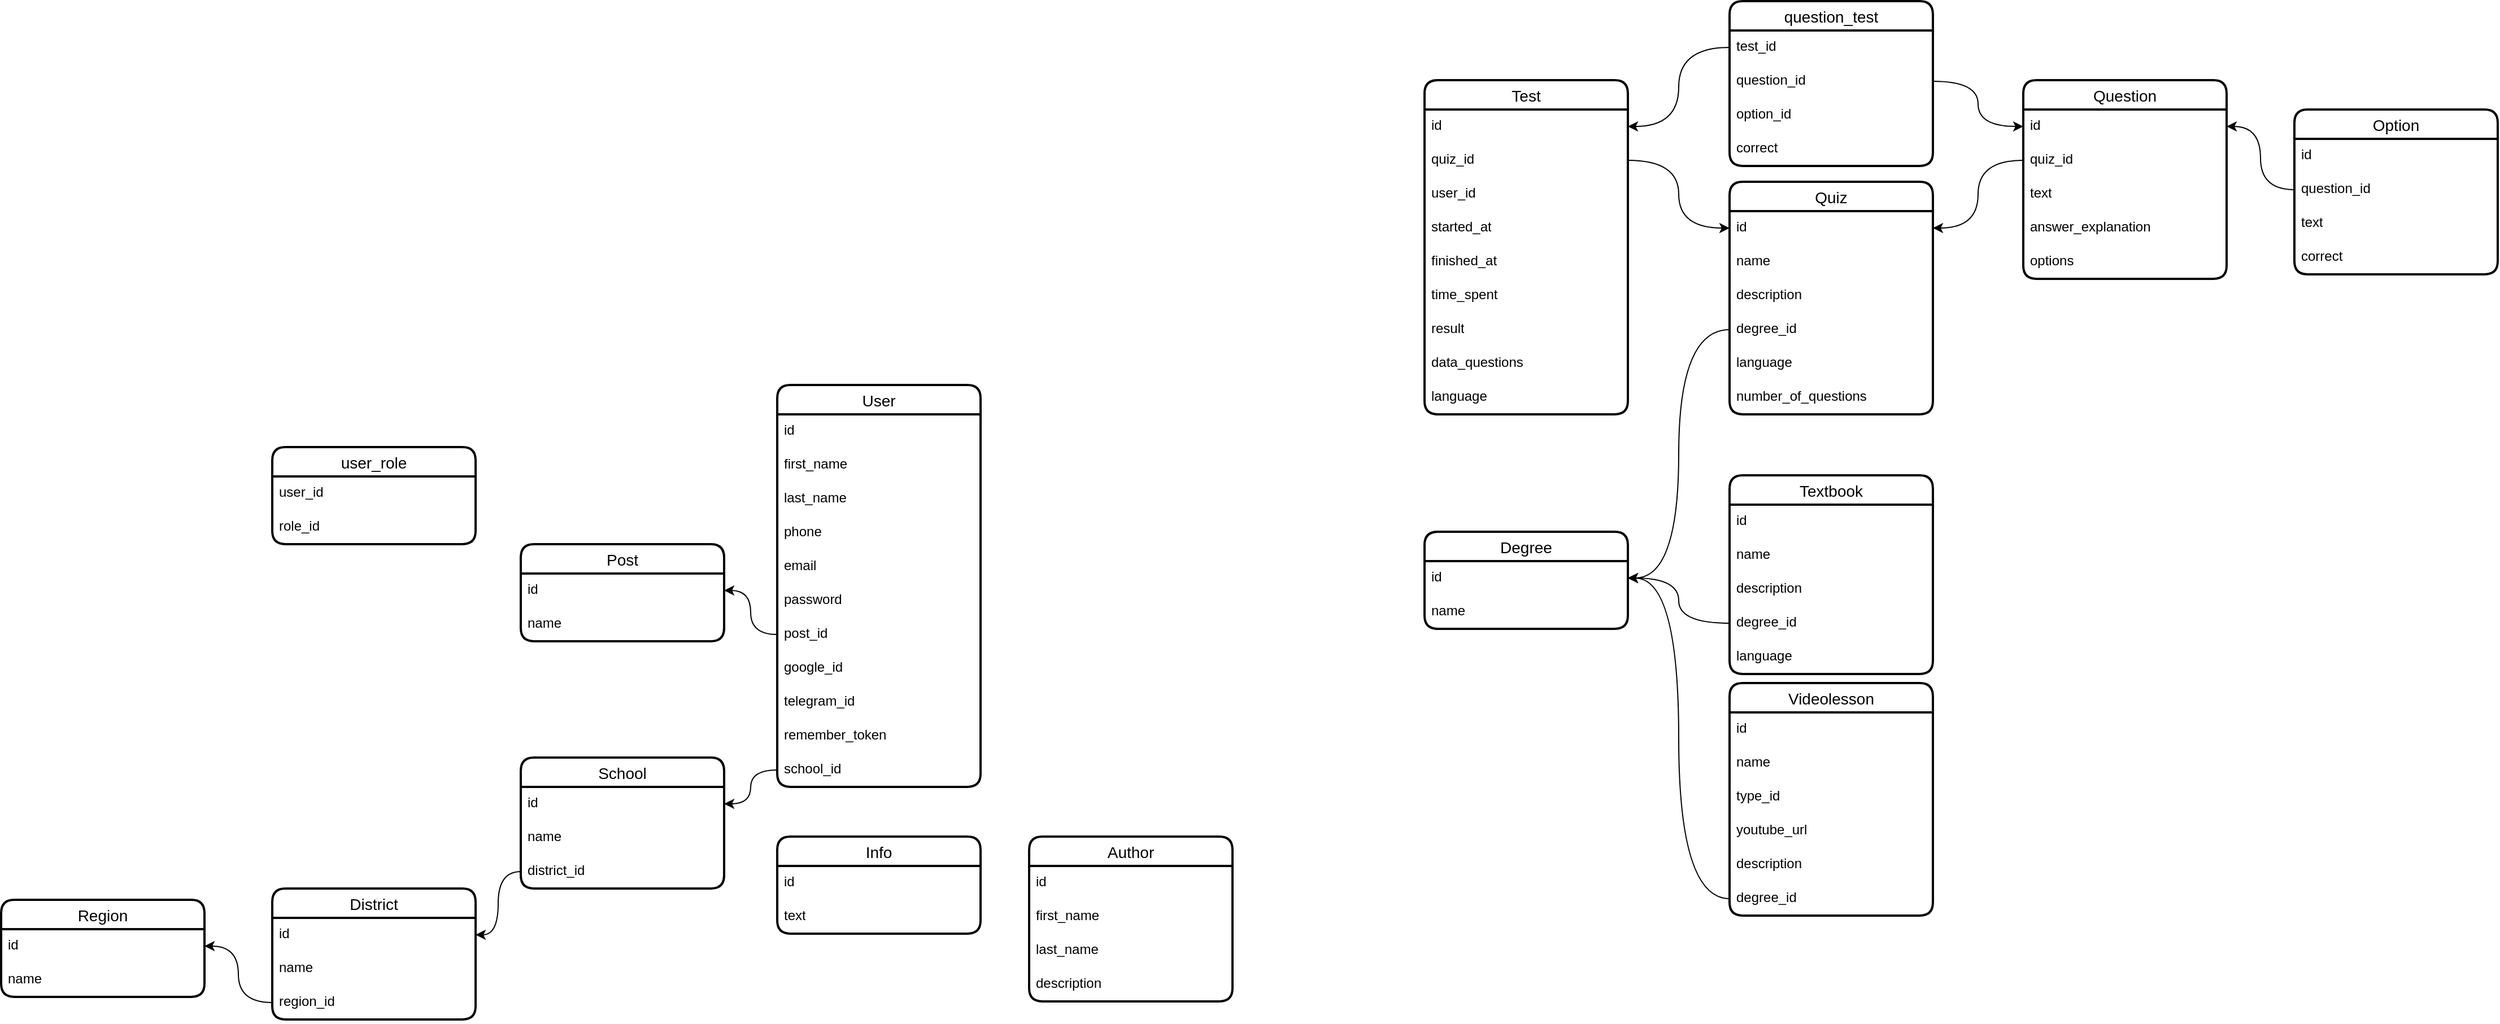 <mxfile version="24.6.2" type="github">
  <diagram name="Страница — 1" id="V5JiSj_Rh7o43LOnUr3H">
    <mxGraphModel dx="2313" dy="356" grid="1" gridSize="10" guides="1" tooltips="1" connect="1" arrows="1" fold="1" page="1" pageScale="1" pageWidth="827" pageHeight="1169" math="0" shadow="0">
      <root>
        <mxCell id="0" />
        <mxCell id="1" parent="0" />
        <mxCell id="bqwLV_UvMLzOqP7b5uIp-1" value="User" style="swimlane;fontStyle=0;childLayout=stackLayout;horizontal=1;startSize=26;horizontalStack=0;resizeParent=1;resizeParentMax=0;resizeLast=0;collapsible=1;marginBottom=0;align=center;fontSize=14;strokeWidth=2;rounded=1;shadow=0;glass=0;swimlaneLine=1;labelBackgroundColor=none;labelBorderColor=none;textShadow=0;" parent="1" vertex="1">
          <mxGeometry x="-753" y="430" width="180" height="356" as="geometry" />
        </mxCell>
        <mxCell id="bqwLV_UvMLzOqP7b5uIp-2" value="id" style="text;strokeColor=none;fillColor=none;spacingLeft=4;spacingRight=4;overflow=hidden;rotatable=0;points=[[0,0.5],[1,0.5]];portConstraint=eastwest;fontSize=12;whiteSpace=wrap;html=1;" parent="bqwLV_UvMLzOqP7b5uIp-1" vertex="1">
          <mxGeometry y="26" width="180" height="30" as="geometry" />
        </mxCell>
        <mxCell id="bqwLV_UvMLzOqP7b5uIp-3" value="first_name" style="text;strokeColor=none;fillColor=none;spacingLeft=4;spacingRight=4;overflow=hidden;rotatable=0;points=[[0,0.5],[1,0.5]];portConstraint=eastwest;fontSize=12;whiteSpace=wrap;html=1;" parent="bqwLV_UvMLzOqP7b5uIp-1" vertex="1">
          <mxGeometry y="56" width="180" height="30" as="geometry" />
        </mxCell>
        <mxCell id="42qb5gUzSdiuSEMN5sQ_-18" value="last_name" style="text;strokeColor=none;fillColor=none;spacingLeft=4;spacingRight=4;overflow=hidden;rotatable=0;points=[[0,0.5],[1,0.5]];portConstraint=eastwest;fontSize=12;whiteSpace=wrap;html=1;" parent="bqwLV_UvMLzOqP7b5uIp-1" vertex="1">
          <mxGeometry y="86" width="180" height="30" as="geometry" />
        </mxCell>
        <mxCell id="bqwLV_UvMLzOqP7b5uIp-4" value="phone" style="text;strokeColor=none;fillColor=none;spacingLeft=4;spacingRight=4;overflow=hidden;rotatable=0;points=[[0,0.5],[1,0.5]];portConstraint=eastwest;fontSize=12;whiteSpace=wrap;html=1;" parent="bqwLV_UvMLzOqP7b5uIp-1" vertex="1">
          <mxGeometry y="116" width="180" height="30" as="geometry" />
        </mxCell>
        <mxCell id="42qb5gUzSdiuSEMN5sQ_-19" value="email" style="text;strokeColor=none;fillColor=none;spacingLeft=4;spacingRight=4;overflow=hidden;rotatable=0;points=[[0,0.5],[1,0.5]];portConstraint=eastwest;fontSize=12;whiteSpace=wrap;html=1;" parent="bqwLV_UvMLzOqP7b5uIp-1" vertex="1">
          <mxGeometry y="146" width="180" height="30" as="geometry" />
        </mxCell>
        <mxCell id="bqwLV_UvMLzOqP7b5uIp-5" value="password" style="text;strokeColor=none;fillColor=none;spacingLeft=4;spacingRight=4;overflow=hidden;rotatable=0;points=[[0,0.5],[1,0.5]];portConstraint=eastwest;fontSize=12;whiteSpace=wrap;html=1;" parent="bqwLV_UvMLzOqP7b5uIp-1" vertex="1">
          <mxGeometry y="176" width="180" height="30" as="geometry" />
        </mxCell>
        <mxCell id="42qb5gUzSdiuSEMN5sQ_-23" value="post_id" style="text;strokeColor=none;fillColor=none;spacingLeft=4;spacingRight=4;overflow=hidden;rotatable=0;points=[[0,0.5],[1,0.5]];portConstraint=eastwest;fontSize=12;whiteSpace=wrap;html=1;" parent="bqwLV_UvMLzOqP7b5uIp-1" vertex="1">
          <mxGeometry y="206" width="180" height="30" as="geometry" />
        </mxCell>
        <mxCell id="42qb5gUzSdiuSEMN5sQ_-17" value="google_id" style="text;strokeColor=none;fillColor=none;spacingLeft=4;spacingRight=4;overflow=hidden;rotatable=0;points=[[0,0.5],[1,0.5]];portConstraint=eastwest;fontSize=12;whiteSpace=wrap;html=1;" parent="bqwLV_UvMLzOqP7b5uIp-1" vertex="1">
          <mxGeometry y="236" width="180" height="30" as="geometry" />
        </mxCell>
        <mxCell id="42qb5gUzSdiuSEMN5sQ_-20" value="telegram_id" style="text;strokeColor=none;fillColor=none;spacingLeft=4;spacingRight=4;overflow=hidden;rotatable=0;points=[[0,0.5],[1,0.5]];portConstraint=eastwest;fontSize=12;whiteSpace=wrap;html=1;" parent="bqwLV_UvMLzOqP7b5uIp-1" vertex="1">
          <mxGeometry y="266" width="180" height="30" as="geometry" />
        </mxCell>
        <mxCell id="42qb5gUzSdiuSEMN5sQ_-21" value="remember_token" style="text;strokeColor=none;fillColor=none;spacingLeft=4;spacingRight=4;overflow=hidden;rotatable=0;points=[[0,0.5],[1,0.5]];portConstraint=eastwest;fontSize=12;whiteSpace=wrap;html=1;" parent="bqwLV_UvMLzOqP7b5uIp-1" vertex="1">
          <mxGeometry y="296" width="180" height="30" as="geometry" />
        </mxCell>
        <mxCell id="_M2tgZsrd2Y58OthDt0z-14" value="school_id" style="text;strokeColor=none;fillColor=none;spacingLeft=4;spacingRight=4;overflow=hidden;rotatable=0;points=[[0,0.5],[1,0.5]];portConstraint=eastwest;fontSize=12;whiteSpace=wrap;html=1;" parent="bqwLV_UvMLzOqP7b5uIp-1" vertex="1">
          <mxGeometry y="326" width="180" height="30" as="geometry" />
        </mxCell>
        <mxCell id="bqwLV_UvMLzOqP7b5uIp-7" value="Post" style="swimlane;fontStyle=0;childLayout=stackLayout;horizontal=1;startSize=26;horizontalStack=0;resizeParent=1;resizeParentMax=0;resizeLast=0;collapsible=1;marginBottom=0;align=center;fontSize=14;strokeWidth=2;rounded=1;shadow=0;glass=0;swimlaneLine=1;labelBackgroundColor=none;labelBorderColor=none;textShadow=0;" parent="1" vertex="1">
          <mxGeometry x="-980" y="571" width="180" height="86" as="geometry" />
        </mxCell>
        <mxCell id="bqwLV_UvMLzOqP7b5uIp-8" value="id" style="text;strokeColor=none;fillColor=none;spacingLeft=4;spacingRight=4;overflow=hidden;rotatable=0;points=[[0,0.5],[1,0.5]];portConstraint=eastwest;fontSize=12;whiteSpace=wrap;html=1;" parent="bqwLV_UvMLzOqP7b5uIp-7" vertex="1">
          <mxGeometry y="26" width="180" height="30" as="geometry" />
        </mxCell>
        <mxCell id="bqwLV_UvMLzOqP7b5uIp-9" value="name" style="text;strokeColor=none;fillColor=none;spacingLeft=4;spacingRight=4;overflow=hidden;rotatable=0;points=[[0,0.5],[1,0.5]];portConstraint=eastwest;fontSize=12;whiteSpace=wrap;html=1;" parent="bqwLV_UvMLzOqP7b5uIp-7" vertex="1">
          <mxGeometry y="56" width="180" height="30" as="geometry" />
        </mxCell>
        <mxCell id="bqwLV_UvMLzOqP7b5uIp-12" value="user_role" style="swimlane;fontStyle=0;childLayout=stackLayout;horizontal=1;startSize=26;horizontalStack=0;resizeParent=1;resizeParentMax=0;resizeLast=0;collapsible=1;marginBottom=0;align=center;fontSize=14;strokeWidth=2;rounded=1;shadow=0;glass=0;swimlaneLine=1;labelBackgroundColor=none;labelBorderColor=none;textShadow=0;" parent="1" vertex="1">
          <mxGeometry x="-1200" y="485" width="180" height="86" as="geometry" />
        </mxCell>
        <mxCell id="bqwLV_UvMLzOqP7b5uIp-13" value="user_id" style="text;strokeColor=none;fillColor=none;spacingLeft=4;spacingRight=4;overflow=hidden;rotatable=0;points=[[0,0.5],[1,0.5]];portConstraint=eastwest;fontSize=12;whiteSpace=wrap;html=1;" parent="bqwLV_UvMLzOqP7b5uIp-12" vertex="1">
          <mxGeometry y="26" width="180" height="30" as="geometry" />
        </mxCell>
        <mxCell id="bqwLV_UvMLzOqP7b5uIp-14" value="role_id" style="text;strokeColor=none;fillColor=none;spacingLeft=4;spacingRight=4;overflow=hidden;rotatable=0;points=[[0,0.5],[1,0.5]];portConstraint=eastwest;fontSize=12;whiteSpace=wrap;html=1;" parent="bqwLV_UvMLzOqP7b5uIp-12" vertex="1">
          <mxGeometry y="56" width="180" height="30" as="geometry" />
        </mxCell>
        <mxCell id="bqwLV_UvMLzOqP7b5uIp-15" value="Quiz" style="swimlane;fontStyle=0;childLayout=stackLayout;horizontal=1;startSize=26;horizontalStack=0;resizeParent=1;resizeParentMax=0;resizeLast=0;collapsible=1;marginBottom=0;align=center;fontSize=14;strokeWidth=2;rounded=1;shadow=0;glass=0;swimlaneLine=1;labelBackgroundColor=none;labelBorderColor=none;textShadow=0;" parent="1" vertex="1">
          <mxGeometry x="90" y="250" width="180" height="206" as="geometry" />
        </mxCell>
        <mxCell id="bqwLV_UvMLzOqP7b5uIp-16" value="id" style="text;strokeColor=none;fillColor=none;spacingLeft=4;spacingRight=4;overflow=hidden;rotatable=0;points=[[0,0.5],[1,0.5]];portConstraint=eastwest;fontSize=12;whiteSpace=wrap;html=1;" parent="bqwLV_UvMLzOqP7b5uIp-15" vertex="1">
          <mxGeometry y="26" width="180" height="30" as="geometry" />
        </mxCell>
        <mxCell id="bqwLV_UvMLzOqP7b5uIp-17" value="name" style="text;strokeColor=none;fillColor=none;spacingLeft=4;spacingRight=4;overflow=hidden;rotatable=0;points=[[0,0.5],[1,0.5]];portConstraint=eastwest;fontSize=12;whiteSpace=wrap;html=1;" parent="bqwLV_UvMLzOqP7b5uIp-15" vertex="1">
          <mxGeometry y="56" width="180" height="30" as="geometry" />
        </mxCell>
        <mxCell id="bqwLV_UvMLzOqP7b5uIp-18" value="description" style="text;strokeColor=none;fillColor=none;spacingLeft=4;spacingRight=4;overflow=hidden;rotatable=0;points=[[0,0.5],[1,0.5]];portConstraint=eastwest;fontSize=12;whiteSpace=wrap;html=1;" parent="bqwLV_UvMLzOqP7b5uIp-15" vertex="1">
          <mxGeometry y="86" width="180" height="30" as="geometry" />
        </mxCell>
        <mxCell id="42qb5gUzSdiuSEMN5sQ_-5" value="degree_id" style="text;strokeColor=none;fillColor=none;spacingLeft=4;spacingRight=4;overflow=hidden;rotatable=0;points=[[0,0.5],[1,0.5]];portConstraint=eastwest;fontSize=12;whiteSpace=wrap;html=1;" parent="bqwLV_UvMLzOqP7b5uIp-15" vertex="1">
          <mxGeometry y="116" width="180" height="30" as="geometry" />
        </mxCell>
        <mxCell id="qlvP1ZNdIoGyGakmnbvt-1" value="language" style="text;strokeColor=none;fillColor=none;spacingLeft=4;spacingRight=4;overflow=hidden;rotatable=0;points=[[0,0.5],[1,0.5]];portConstraint=eastwest;fontSize=12;whiteSpace=wrap;html=1;" parent="bqwLV_UvMLzOqP7b5uIp-15" vertex="1">
          <mxGeometry y="146" width="180" height="30" as="geometry" />
        </mxCell>
        <mxCell id="WjYzLe07TBBE4C7HZuRT-1" value="number_of_questions" style="text;strokeColor=none;fillColor=none;spacingLeft=4;spacingRight=4;overflow=hidden;rotatable=0;points=[[0,0.5],[1,0.5]];portConstraint=eastwest;fontSize=12;whiteSpace=wrap;html=1;" vertex="1" parent="bqwLV_UvMLzOqP7b5uIp-15">
          <mxGeometry y="176" width="180" height="30" as="geometry" />
        </mxCell>
        <mxCell id="bqwLV_UvMLzOqP7b5uIp-20" value="Question" style="swimlane;fontStyle=0;childLayout=stackLayout;horizontal=1;startSize=26;horizontalStack=0;resizeParent=1;resizeParentMax=0;resizeLast=0;collapsible=1;marginBottom=0;align=center;fontSize=14;strokeWidth=2;rounded=1;shadow=0;glass=0;swimlaneLine=1;labelBackgroundColor=none;labelBorderColor=none;textShadow=0;" parent="1" vertex="1">
          <mxGeometry x="350" y="160" width="180" height="176" as="geometry" />
        </mxCell>
        <mxCell id="bqwLV_UvMLzOqP7b5uIp-21" value="id" style="text;strokeColor=none;fillColor=none;spacingLeft=4;spacingRight=4;overflow=hidden;rotatable=0;points=[[0,0.5],[1,0.5]];portConstraint=eastwest;fontSize=12;whiteSpace=wrap;html=1;" parent="bqwLV_UvMLzOqP7b5uIp-20" vertex="1">
          <mxGeometry y="26" width="180" height="30" as="geometry" />
        </mxCell>
        <mxCell id="bqwLV_UvMLzOqP7b5uIp-22" value="quiz_id" style="text;strokeColor=none;fillColor=none;spacingLeft=4;spacingRight=4;overflow=hidden;rotatable=0;points=[[0,0.5],[1,0.5]];portConstraint=eastwest;fontSize=12;whiteSpace=wrap;html=1;" parent="bqwLV_UvMLzOqP7b5uIp-20" vertex="1">
          <mxGeometry y="56" width="180" height="30" as="geometry" />
        </mxCell>
        <mxCell id="bqwLV_UvMLzOqP7b5uIp-23" value="text" style="text;strokeColor=none;fillColor=none;spacingLeft=4;spacingRight=4;overflow=hidden;rotatable=0;points=[[0,0.5],[1,0.5]];portConstraint=eastwest;fontSize=12;whiteSpace=wrap;html=1;" parent="bqwLV_UvMLzOqP7b5uIp-20" vertex="1">
          <mxGeometry y="86" width="180" height="30" as="geometry" />
        </mxCell>
        <mxCell id="bqwLV_UvMLzOqP7b5uIp-31" value="answer_explanation" style="text;strokeColor=none;fillColor=none;spacingLeft=4;spacingRight=4;overflow=hidden;rotatable=0;points=[[0,0.5],[1,0.5]];portConstraint=eastwest;fontSize=12;whiteSpace=wrap;html=1;" parent="bqwLV_UvMLzOqP7b5uIp-20" vertex="1">
          <mxGeometry y="116" width="180" height="30" as="geometry" />
        </mxCell>
        <mxCell id="42qb5gUzSdiuSEMN5sQ_-16" value="options" style="text;strokeColor=none;fillColor=none;spacingLeft=4;spacingRight=4;overflow=hidden;rotatable=0;points=[[0,0.5],[1,0.5]];portConstraint=eastwest;fontSize=12;whiteSpace=wrap;html=1;" parent="bqwLV_UvMLzOqP7b5uIp-20" vertex="1">
          <mxGeometry y="146" width="180" height="30" as="geometry" />
        </mxCell>
        <mxCell id="bqwLV_UvMLzOqP7b5uIp-26" value="Option" style="swimlane;fontStyle=0;childLayout=stackLayout;horizontal=1;startSize=26;horizontalStack=0;resizeParent=1;resizeParentMax=0;resizeLast=0;collapsible=1;marginBottom=0;align=center;fontSize=14;strokeWidth=2;rounded=1;shadow=0;glass=0;swimlaneLine=1;labelBackgroundColor=none;labelBorderColor=none;textShadow=0;" parent="1" vertex="1">
          <mxGeometry x="590" y="186" width="180" height="146" as="geometry" />
        </mxCell>
        <mxCell id="bqwLV_UvMLzOqP7b5uIp-27" value="id" style="text;strokeColor=none;fillColor=none;spacingLeft=4;spacingRight=4;overflow=hidden;rotatable=0;points=[[0,0.5],[1,0.5]];portConstraint=eastwest;fontSize=12;whiteSpace=wrap;html=1;" parent="bqwLV_UvMLzOqP7b5uIp-26" vertex="1">
          <mxGeometry y="26" width="180" height="30" as="geometry" />
        </mxCell>
        <mxCell id="bqwLV_UvMLzOqP7b5uIp-28" value="question_id" style="text;strokeColor=none;fillColor=none;spacingLeft=4;spacingRight=4;overflow=hidden;rotatable=0;points=[[0,0.5],[1,0.5]];portConstraint=eastwest;fontSize=12;whiteSpace=wrap;html=1;" parent="bqwLV_UvMLzOqP7b5uIp-26" vertex="1">
          <mxGeometry y="56" width="180" height="30" as="geometry" />
        </mxCell>
        <mxCell id="bqwLV_UvMLzOqP7b5uIp-29" value="text" style="text;strokeColor=none;fillColor=none;spacingLeft=4;spacingRight=4;overflow=hidden;rotatable=0;points=[[0,0.5],[1,0.5]];portConstraint=eastwest;fontSize=12;whiteSpace=wrap;html=1;" parent="bqwLV_UvMLzOqP7b5uIp-26" vertex="1">
          <mxGeometry y="86" width="180" height="30" as="geometry" />
        </mxCell>
        <mxCell id="bqwLV_UvMLzOqP7b5uIp-30" value="correct" style="text;strokeColor=none;fillColor=none;spacingLeft=4;spacingRight=4;overflow=hidden;rotatable=0;points=[[0,0.5],[1,0.5]];portConstraint=eastwest;fontSize=12;whiteSpace=wrap;html=1;" parent="bqwLV_UvMLzOqP7b5uIp-26" vertex="1">
          <mxGeometry y="116" width="180" height="30" as="geometry" />
        </mxCell>
        <mxCell id="bqwLV_UvMLzOqP7b5uIp-32" style="edgeStyle=orthogonalEdgeStyle;rounded=0;orthogonalLoop=1;jettySize=auto;html=1;entryX=1;entryY=0.5;entryDx=0;entryDy=0;curved=1;" parent="1" source="bqwLV_UvMLzOqP7b5uIp-28" target="bqwLV_UvMLzOqP7b5uIp-21" edge="1">
          <mxGeometry relative="1" as="geometry" />
        </mxCell>
        <mxCell id="bqwLV_UvMLzOqP7b5uIp-33" style="edgeStyle=orthogonalEdgeStyle;rounded=0;orthogonalLoop=1;jettySize=auto;html=1;entryX=1;entryY=0.5;entryDx=0;entryDy=0;curved=1;" parent="1" source="bqwLV_UvMLzOqP7b5uIp-22" target="bqwLV_UvMLzOqP7b5uIp-16" edge="1">
          <mxGeometry relative="1" as="geometry" />
        </mxCell>
        <mxCell id="bqwLV_UvMLzOqP7b5uIp-34" value="Test" style="swimlane;fontStyle=0;childLayout=stackLayout;horizontal=1;startSize=26;horizontalStack=0;resizeParent=1;resizeParentMax=0;resizeLast=0;collapsible=1;marginBottom=0;align=center;fontSize=14;strokeWidth=2;rounded=1;shadow=0;glass=0;swimlaneLine=1;labelBackgroundColor=none;labelBorderColor=none;textShadow=0;" parent="1" vertex="1">
          <mxGeometry x="-180" y="160" width="180" height="296" as="geometry" />
        </mxCell>
        <mxCell id="bqwLV_UvMLzOqP7b5uIp-35" value="id" style="text;strokeColor=none;fillColor=none;spacingLeft=4;spacingRight=4;overflow=hidden;rotatable=0;points=[[0,0.5],[1,0.5]];portConstraint=eastwest;fontSize=12;whiteSpace=wrap;html=1;" parent="bqwLV_UvMLzOqP7b5uIp-34" vertex="1">
          <mxGeometry y="26" width="180" height="30" as="geometry" />
        </mxCell>
        <mxCell id="bqwLV_UvMLzOqP7b5uIp-36" value="quiz_id" style="text;strokeColor=none;fillColor=none;spacingLeft=4;spacingRight=4;overflow=hidden;rotatable=0;points=[[0,0.5],[1,0.5]];portConstraint=eastwest;fontSize=12;whiteSpace=wrap;html=1;" parent="bqwLV_UvMLzOqP7b5uIp-34" vertex="1">
          <mxGeometry y="56" width="180" height="30" as="geometry" />
        </mxCell>
        <mxCell id="bqwLV_UvMLzOqP7b5uIp-37" value="user_id" style="text;strokeColor=none;fillColor=none;spacingLeft=4;spacingRight=4;overflow=hidden;rotatable=0;points=[[0,0.5],[1,0.5]];portConstraint=eastwest;fontSize=12;whiteSpace=wrap;html=1;" parent="bqwLV_UvMLzOqP7b5uIp-34" vertex="1">
          <mxGeometry y="86" width="180" height="30" as="geometry" />
        </mxCell>
        <mxCell id="bqwLV_UvMLzOqP7b5uIp-49" value="started_at" style="text;strokeColor=none;fillColor=none;spacingLeft=4;spacingRight=4;overflow=hidden;rotatable=0;points=[[0,0.5],[1,0.5]];portConstraint=eastwest;fontSize=12;whiteSpace=wrap;html=1;" parent="bqwLV_UvMLzOqP7b5uIp-34" vertex="1">
          <mxGeometry y="116" width="180" height="30" as="geometry" />
        </mxCell>
        <mxCell id="bqwLV_UvMLzOqP7b5uIp-50" value="finished_at" style="text;strokeColor=none;fillColor=none;spacingLeft=4;spacingRight=4;overflow=hidden;rotatable=0;points=[[0,0.5],[1,0.5]];portConstraint=eastwest;fontSize=12;whiteSpace=wrap;html=1;" parent="bqwLV_UvMLzOqP7b5uIp-34" vertex="1">
          <mxGeometry y="146" width="180" height="30" as="geometry" />
        </mxCell>
        <mxCell id="42qb5gUzSdiuSEMN5sQ_-14" value="time_spent" style="text;strokeColor=none;fillColor=none;spacingLeft=4;spacingRight=4;overflow=hidden;rotatable=0;points=[[0,0.5],[1,0.5]];portConstraint=eastwest;fontSize=12;whiteSpace=wrap;html=1;" parent="bqwLV_UvMLzOqP7b5uIp-34" vertex="1">
          <mxGeometry y="176" width="180" height="30" as="geometry" />
        </mxCell>
        <mxCell id="42qb5gUzSdiuSEMN5sQ_-15" value="result" style="text;strokeColor=none;fillColor=none;spacingLeft=4;spacingRight=4;overflow=hidden;rotatable=0;points=[[0,0.5],[1,0.5]];portConstraint=eastwest;fontSize=12;whiteSpace=wrap;html=1;" parent="bqwLV_UvMLzOqP7b5uIp-34" vertex="1">
          <mxGeometry y="206" width="180" height="30" as="geometry" />
        </mxCell>
        <mxCell id="jvXau5YxdxnEVTkXbEb1-2" value="data_questions" style="text;strokeColor=none;fillColor=none;spacingLeft=4;spacingRight=4;overflow=hidden;rotatable=0;points=[[0,0.5],[1,0.5]];portConstraint=eastwest;fontSize=12;whiteSpace=wrap;html=1;" parent="bqwLV_UvMLzOqP7b5uIp-34" vertex="1">
          <mxGeometry y="236" width="180" height="30" as="geometry" />
        </mxCell>
        <mxCell id="42qb5gUzSdiuSEMN5sQ_-22" value="language" style="text;strokeColor=none;fillColor=none;spacingLeft=4;spacingRight=4;overflow=hidden;rotatable=0;points=[[0,0.5],[1,0.5]];portConstraint=eastwest;fontSize=12;whiteSpace=wrap;html=1;" parent="bqwLV_UvMLzOqP7b5uIp-34" vertex="1">
          <mxGeometry y="266" width="180" height="30" as="geometry" />
        </mxCell>
        <mxCell id="bqwLV_UvMLzOqP7b5uIp-39" value="question_test" style="swimlane;fontStyle=0;childLayout=stackLayout;horizontal=1;startSize=26;horizontalStack=0;resizeParent=1;resizeParentMax=0;resizeLast=0;collapsible=1;marginBottom=0;align=center;fontSize=14;strokeWidth=2;rounded=1;shadow=0;glass=0;swimlaneLine=1;labelBackgroundColor=none;labelBorderColor=none;textShadow=0;" parent="1" vertex="1">
          <mxGeometry x="90" y="90" width="180" height="146" as="geometry" />
        </mxCell>
        <mxCell id="bqwLV_UvMLzOqP7b5uIp-41" value="test_id" style="text;strokeColor=none;fillColor=none;spacingLeft=4;spacingRight=4;overflow=hidden;rotatable=0;points=[[0,0.5],[1,0.5]];portConstraint=eastwest;fontSize=12;whiteSpace=wrap;html=1;" parent="bqwLV_UvMLzOqP7b5uIp-39" vertex="1">
          <mxGeometry y="26" width="180" height="30" as="geometry" />
        </mxCell>
        <mxCell id="bqwLV_UvMLzOqP7b5uIp-42" value="question_id" style="text;strokeColor=none;fillColor=none;spacingLeft=4;spacingRight=4;overflow=hidden;rotatable=0;points=[[0,0.5],[1,0.5]];portConstraint=eastwest;fontSize=12;whiteSpace=wrap;html=1;" parent="bqwLV_UvMLzOqP7b5uIp-39" vertex="1">
          <mxGeometry y="56" width="180" height="30" as="geometry" />
        </mxCell>
        <mxCell id="bqwLV_UvMLzOqP7b5uIp-43" value="option_id" style="text;strokeColor=none;fillColor=none;spacingLeft=4;spacingRight=4;overflow=hidden;rotatable=0;points=[[0,0.5],[1,0.5]];portConstraint=eastwest;fontSize=12;whiteSpace=wrap;html=1;" parent="bqwLV_UvMLzOqP7b5uIp-39" vertex="1">
          <mxGeometry y="86" width="180" height="30" as="geometry" />
        </mxCell>
        <mxCell id="bqwLV_UvMLzOqP7b5uIp-48" value="correct" style="text;strokeColor=none;fillColor=none;spacingLeft=4;spacingRight=4;overflow=hidden;rotatable=0;points=[[0,0.5],[1,0.5]];portConstraint=eastwest;fontSize=12;whiteSpace=wrap;html=1;" parent="bqwLV_UvMLzOqP7b5uIp-39" vertex="1">
          <mxGeometry y="116" width="180" height="30" as="geometry" />
        </mxCell>
        <mxCell id="bqwLV_UvMLzOqP7b5uIp-44" style="edgeStyle=orthogonalEdgeStyle;rounded=0;orthogonalLoop=1;jettySize=auto;html=1;entryX=1;entryY=0.5;entryDx=0;entryDy=0;curved=1;" parent="1" source="bqwLV_UvMLzOqP7b5uIp-41" target="bqwLV_UvMLzOqP7b5uIp-35" edge="1">
          <mxGeometry relative="1" as="geometry" />
        </mxCell>
        <mxCell id="bqwLV_UvMLzOqP7b5uIp-45" style="edgeStyle=orthogonalEdgeStyle;rounded=0;orthogonalLoop=1;jettySize=auto;html=1;entryX=0;entryY=0.5;entryDx=0;entryDy=0;curved=1;" parent="1" source="bqwLV_UvMLzOqP7b5uIp-36" target="bqwLV_UvMLzOqP7b5uIp-16" edge="1">
          <mxGeometry relative="1" as="geometry" />
        </mxCell>
        <mxCell id="bqwLV_UvMLzOqP7b5uIp-46" style="edgeStyle=orthogonalEdgeStyle;rounded=0;orthogonalLoop=1;jettySize=auto;html=1;entryX=0;entryY=0.5;entryDx=0;entryDy=0;curved=1;" parent="1" source="bqwLV_UvMLzOqP7b5uIp-42" target="bqwLV_UvMLzOqP7b5uIp-21" edge="1">
          <mxGeometry relative="1" as="geometry" />
        </mxCell>
        <mxCell id="jvXau5YxdxnEVTkXbEb1-3" value="Textbook" style="swimlane;fontStyle=0;childLayout=stackLayout;horizontal=1;startSize=26;horizontalStack=0;resizeParent=1;resizeParentMax=0;resizeLast=0;collapsible=1;marginBottom=0;align=center;fontSize=14;strokeWidth=2;rounded=1;shadow=0;glass=0;swimlaneLine=1;labelBackgroundColor=none;labelBorderColor=none;textShadow=0;" parent="1" vertex="1">
          <mxGeometry x="90" y="510" width="180" height="176" as="geometry" />
        </mxCell>
        <mxCell id="jvXau5YxdxnEVTkXbEb1-4" value="id" style="text;strokeColor=none;fillColor=none;spacingLeft=4;spacingRight=4;overflow=hidden;rotatable=0;points=[[0,0.5],[1,0.5]];portConstraint=eastwest;fontSize=12;whiteSpace=wrap;html=1;" parent="jvXau5YxdxnEVTkXbEb1-3" vertex="1">
          <mxGeometry y="26" width="180" height="30" as="geometry" />
        </mxCell>
        <mxCell id="jvXau5YxdxnEVTkXbEb1-5" value="name" style="text;strokeColor=none;fillColor=none;spacingLeft=4;spacingRight=4;overflow=hidden;rotatable=0;points=[[0,0.5],[1,0.5]];portConstraint=eastwest;fontSize=12;whiteSpace=wrap;html=1;" parent="jvXau5YxdxnEVTkXbEb1-3" vertex="1">
          <mxGeometry y="56" width="180" height="30" as="geometry" />
        </mxCell>
        <mxCell id="jvXau5YxdxnEVTkXbEb1-6" value="description" style="text;strokeColor=none;fillColor=none;spacingLeft=4;spacingRight=4;overflow=hidden;rotatable=0;points=[[0,0.5],[1,0.5]];portConstraint=eastwest;fontSize=12;whiteSpace=wrap;html=1;" parent="jvXau5YxdxnEVTkXbEb1-3" vertex="1">
          <mxGeometry y="86" width="180" height="30" as="geometry" />
        </mxCell>
        <mxCell id="42qb5gUzSdiuSEMN5sQ_-6" value="degree_id" style="text;strokeColor=none;fillColor=none;spacingLeft=4;spacingRight=4;overflow=hidden;rotatable=0;points=[[0,0.5],[1,0.5]];portConstraint=eastwest;fontSize=12;whiteSpace=wrap;html=1;" parent="jvXau5YxdxnEVTkXbEb1-3" vertex="1">
          <mxGeometry y="116" width="180" height="30" as="geometry" />
        </mxCell>
        <mxCell id="qlvP1ZNdIoGyGakmnbvt-2" value="language" style="text;strokeColor=none;fillColor=none;spacingLeft=4;spacingRight=4;overflow=hidden;rotatable=0;points=[[0,0.5],[1,0.5]];portConstraint=eastwest;fontSize=12;whiteSpace=wrap;html=1;" parent="jvXau5YxdxnEVTkXbEb1-3" vertex="1">
          <mxGeometry y="146" width="180" height="30" as="geometry" />
        </mxCell>
        <mxCell id="jvXau5YxdxnEVTkXbEb1-7" value="Videolesson" style="swimlane;fontStyle=0;childLayout=stackLayout;horizontal=1;startSize=26;horizontalStack=0;resizeParent=1;resizeParentMax=0;resizeLast=0;collapsible=1;marginBottom=0;align=center;fontSize=14;strokeWidth=2;rounded=1;shadow=0;glass=0;swimlaneLine=1;labelBackgroundColor=none;labelBorderColor=none;textShadow=0;" parent="1" vertex="1">
          <mxGeometry x="90" y="694" width="180" height="206" as="geometry" />
        </mxCell>
        <mxCell id="jvXau5YxdxnEVTkXbEb1-8" value="id" style="text;strokeColor=none;fillColor=none;spacingLeft=4;spacingRight=4;overflow=hidden;rotatable=0;points=[[0,0.5],[1,0.5]];portConstraint=eastwest;fontSize=12;whiteSpace=wrap;html=1;" parent="jvXau5YxdxnEVTkXbEb1-7" vertex="1">
          <mxGeometry y="26" width="180" height="30" as="geometry" />
        </mxCell>
        <mxCell id="jvXau5YxdxnEVTkXbEb1-9" value="name" style="text;strokeColor=none;fillColor=none;spacingLeft=4;spacingRight=4;overflow=hidden;rotatable=0;points=[[0,0.5],[1,0.5]];portConstraint=eastwest;fontSize=12;whiteSpace=wrap;html=1;" parent="jvXau5YxdxnEVTkXbEb1-7" vertex="1">
          <mxGeometry y="56" width="180" height="30" as="geometry" />
        </mxCell>
        <mxCell id="jvXau5YxdxnEVTkXbEb1-10" value="type_id" style="text;strokeColor=none;fillColor=none;spacingLeft=4;spacingRight=4;overflow=hidden;rotatable=0;points=[[0,0.5],[1,0.5]];portConstraint=eastwest;fontSize=12;whiteSpace=wrap;html=1;" parent="jvXau5YxdxnEVTkXbEb1-7" vertex="1">
          <mxGeometry y="86" width="180" height="30" as="geometry" />
        </mxCell>
        <mxCell id="jvXau5YxdxnEVTkXbEb1-11" value="youtube_url" style="text;strokeColor=none;fillColor=none;spacingLeft=4;spacingRight=4;overflow=hidden;rotatable=0;points=[[0,0.5],[1,0.5]];portConstraint=eastwest;fontSize=12;whiteSpace=wrap;html=1;" parent="jvXau5YxdxnEVTkXbEb1-7" vertex="1">
          <mxGeometry y="116" width="180" height="30" as="geometry" />
        </mxCell>
        <mxCell id="jvXau5YxdxnEVTkXbEb1-12" value="description" style="text;strokeColor=none;fillColor=none;spacingLeft=4;spacingRight=4;overflow=hidden;rotatable=0;points=[[0,0.5],[1,0.5]];portConstraint=eastwest;fontSize=12;whiteSpace=wrap;html=1;" parent="jvXau5YxdxnEVTkXbEb1-7" vertex="1">
          <mxGeometry y="146" width="180" height="30" as="geometry" />
        </mxCell>
        <mxCell id="42qb5gUzSdiuSEMN5sQ_-7" value="degree_id" style="text;strokeColor=none;fillColor=none;spacingLeft=4;spacingRight=4;overflow=hidden;rotatable=0;points=[[0,0.5],[1,0.5]];portConstraint=eastwest;fontSize=12;whiteSpace=wrap;html=1;" parent="jvXau5YxdxnEVTkXbEb1-7" vertex="1">
          <mxGeometry y="176" width="180" height="30" as="geometry" />
        </mxCell>
        <mxCell id="jvXau5YxdxnEVTkXbEb1-13" value="Info" style="swimlane;fontStyle=0;childLayout=stackLayout;horizontal=1;startSize=26;horizontalStack=0;resizeParent=1;resizeParentMax=0;resizeLast=0;collapsible=1;marginBottom=0;align=center;fontSize=14;strokeWidth=2;rounded=1;shadow=0;glass=0;swimlaneLine=1;labelBackgroundColor=none;labelBorderColor=none;textShadow=0;" parent="1" vertex="1">
          <mxGeometry x="-753" y="830" width="180" height="86" as="geometry" />
        </mxCell>
        <mxCell id="jvXau5YxdxnEVTkXbEb1-14" value="id" style="text;strokeColor=none;fillColor=none;spacingLeft=4;spacingRight=4;overflow=hidden;rotatable=0;points=[[0,0.5],[1,0.5]];portConstraint=eastwest;fontSize=12;whiteSpace=wrap;html=1;" parent="jvXau5YxdxnEVTkXbEb1-13" vertex="1">
          <mxGeometry y="26" width="180" height="30" as="geometry" />
        </mxCell>
        <mxCell id="jvXau5YxdxnEVTkXbEb1-15" value="text" style="text;strokeColor=none;fillColor=none;spacingLeft=4;spacingRight=4;overflow=hidden;rotatable=0;points=[[0,0.5],[1,0.5]];portConstraint=eastwest;fontSize=12;whiteSpace=wrap;html=1;" parent="jvXau5YxdxnEVTkXbEb1-13" vertex="1">
          <mxGeometry y="56" width="180" height="30" as="geometry" />
        </mxCell>
        <mxCell id="42qb5gUzSdiuSEMN5sQ_-1" value="Degree" style="swimlane;fontStyle=0;childLayout=stackLayout;horizontal=1;startSize=26;horizontalStack=0;resizeParent=1;resizeParentMax=0;resizeLast=0;collapsible=1;marginBottom=0;align=center;fontSize=14;strokeWidth=2;rounded=1;shadow=0;glass=0;swimlaneLine=1;labelBackgroundColor=none;labelBorderColor=none;textShadow=0;" parent="1" vertex="1">
          <mxGeometry x="-180" y="560" width="180" height="86" as="geometry" />
        </mxCell>
        <mxCell id="42qb5gUzSdiuSEMN5sQ_-2" value="id" style="text;strokeColor=none;fillColor=none;spacingLeft=4;spacingRight=4;overflow=hidden;rotatable=0;points=[[0,0.5],[1,0.5]];portConstraint=eastwest;fontSize=12;whiteSpace=wrap;html=1;" parent="42qb5gUzSdiuSEMN5sQ_-1" vertex="1">
          <mxGeometry y="26" width="180" height="30" as="geometry" />
        </mxCell>
        <mxCell id="42qb5gUzSdiuSEMN5sQ_-3" value="name" style="text;strokeColor=none;fillColor=none;spacingLeft=4;spacingRight=4;overflow=hidden;rotatable=0;points=[[0,0.5],[1,0.5]];portConstraint=eastwest;fontSize=12;whiteSpace=wrap;html=1;" parent="42qb5gUzSdiuSEMN5sQ_-1" vertex="1">
          <mxGeometry y="56" width="180" height="30" as="geometry" />
        </mxCell>
        <mxCell id="42qb5gUzSdiuSEMN5sQ_-8" style="edgeStyle=orthogonalEdgeStyle;rounded=0;orthogonalLoop=1;jettySize=auto;html=1;entryX=1;entryY=0.5;entryDx=0;entryDy=0;curved=1;" parent="1" source="42qb5gUzSdiuSEMN5sQ_-5" target="42qb5gUzSdiuSEMN5sQ_-2" edge="1">
          <mxGeometry relative="1" as="geometry" />
        </mxCell>
        <mxCell id="42qb5gUzSdiuSEMN5sQ_-9" style="edgeStyle=orthogonalEdgeStyle;rounded=0;orthogonalLoop=1;jettySize=auto;html=1;entryX=1;entryY=0.5;entryDx=0;entryDy=0;curved=1;" parent="1" source="42qb5gUzSdiuSEMN5sQ_-6" target="42qb5gUzSdiuSEMN5sQ_-2" edge="1">
          <mxGeometry relative="1" as="geometry" />
        </mxCell>
        <mxCell id="42qb5gUzSdiuSEMN5sQ_-10" style="edgeStyle=orthogonalEdgeStyle;rounded=0;orthogonalLoop=1;jettySize=auto;html=1;entryX=1;entryY=0.5;entryDx=0;entryDy=0;curved=1;" parent="1" source="42qb5gUzSdiuSEMN5sQ_-7" target="42qb5gUzSdiuSEMN5sQ_-2" edge="1">
          <mxGeometry relative="1" as="geometry" />
        </mxCell>
        <mxCell id="42qb5gUzSdiuSEMN5sQ_-24" style="edgeStyle=orthogonalEdgeStyle;rounded=0;orthogonalLoop=1;jettySize=auto;html=1;entryX=1;entryY=0.5;entryDx=0;entryDy=0;curved=1;" parent="1" source="42qb5gUzSdiuSEMN5sQ_-23" target="bqwLV_UvMLzOqP7b5uIp-8" edge="1">
          <mxGeometry relative="1" as="geometry" />
        </mxCell>
        <mxCell id="_M2tgZsrd2Y58OthDt0z-1" value="Region" style="swimlane;fontStyle=0;childLayout=stackLayout;horizontal=1;startSize=26;horizontalStack=0;resizeParent=1;resizeParentMax=0;resizeLast=0;collapsible=1;marginBottom=0;align=center;fontSize=14;strokeWidth=2;rounded=1;shadow=0;glass=0;swimlaneLine=1;labelBackgroundColor=none;labelBorderColor=none;textShadow=0;" parent="1" vertex="1">
          <mxGeometry x="-1440" y="886" width="180" height="86" as="geometry" />
        </mxCell>
        <mxCell id="_M2tgZsrd2Y58OthDt0z-2" value="id" style="text;strokeColor=none;fillColor=none;spacingLeft=4;spacingRight=4;overflow=hidden;rotatable=0;points=[[0,0.5],[1,0.5]];portConstraint=eastwest;fontSize=12;whiteSpace=wrap;html=1;" parent="_M2tgZsrd2Y58OthDt0z-1" vertex="1">
          <mxGeometry y="26" width="180" height="30" as="geometry" />
        </mxCell>
        <mxCell id="_M2tgZsrd2Y58OthDt0z-3" value="name" style="text;strokeColor=none;fillColor=none;spacingLeft=4;spacingRight=4;overflow=hidden;rotatable=0;points=[[0,0.5],[1,0.5]];portConstraint=eastwest;fontSize=12;whiteSpace=wrap;html=1;" parent="_M2tgZsrd2Y58OthDt0z-1" vertex="1">
          <mxGeometry y="56" width="180" height="30" as="geometry" />
        </mxCell>
        <mxCell id="_M2tgZsrd2Y58OthDt0z-4" value="District" style="swimlane;fontStyle=0;childLayout=stackLayout;horizontal=1;startSize=26;horizontalStack=0;resizeParent=1;resizeParentMax=0;resizeLast=0;collapsible=1;marginBottom=0;align=center;fontSize=14;strokeWidth=2;rounded=1;shadow=0;glass=0;swimlaneLine=1;labelBackgroundColor=none;labelBorderColor=none;textShadow=0;" parent="1" vertex="1">
          <mxGeometry x="-1200" y="876" width="180" height="116" as="geometry" />
        </mxCell>
        <mxCell id="_M2tgZsrd2Y58OthDt0z-5" value="id" style="text;strokeColor=none;fillColor=none;spacingLeft=4;spacingRight=4;overflow=hidden;rotatable=0;points=[[0,0.5],[1,0.5]];portConstraint=eastwest;fontSize=12;whiteSpace=wrap;html=1;" parent="_M2tgZsrd2Y58OthDt0z-4" vertex="1">
          <mxGeometry y="26" width="180" height="30" as="geometry" />
        </mxCell>
        <mxCell id="_M2tgZsrd2Y58OthDt0z-6" value="name" style="text;strokeColor=none;fillColor=none;spacingLeft=4;spacingRight=4;overflow=hidden;rotatable=0;points=[[0,0.5],[1,0.5]];portConstraint=eastwest;fontSize=12;whiteSpace=wrap;html=1;" parent="_M2tgZsrd2Y58OthDt0z-4" vertex="1">
          <mxGeometry y="56" width="180" height="30" as="geometry" />
        </mxCell>
        <mxCell id="_M2tgZsrd2Y58OthDt0z-7" value="region_id" style="text;strokeColor=none;fillColor=none;spacingLeft=4;spacingRight=4;overflow=hidden;rotatable=0;points=[[0,0.5],[1,0.5]];portConstraint=eastwest;fontSize=12;whiteSpace=wrap;html=1;" parent="_M2tgZsrd2Y58OthDt0z-4" vertex="1">
          <mxGeometry y="86" width="180" height="30" as="geometry" />
        </mxCell>
        <mxCell id="_M2tgZsrd2Y58OthDt0z-8" style="edgeStyle=orthogonalEdgeStyle;rounded=0;orthogonalLoop=1;jettySize=auto;html=1;entryX=1;entryY=0.5;entryDx=0;entryDy=0;curved=1;" parent="1" source="_M2tgZsrd2Y58OthDt0z-7" target="_M2tgZsrd2Y58OthDt0z-2" edge="1">
          <mxGeometry relative="1" as="geometry" />
        </mxCell>
        <mxCell id="_M2tgZsrd2Y58OthDt0z-9" value="School" style="swimlane;fontStyle=0;childLayout=stackLayout;horizontal=1;startSize=26;horizontalStack=0;resizeParent=1;resizeParentMax=0;resizeLast=0;collapsible=1;marginBottom=0;align=center;fontSize=14;strokeWidth=2;rounded=1;shadow=0;glass=0;swimlaneLine=1;labelBackgroundColor=none;labelBorderColor=none;textShadow=0;" parent="1" vertex="1">
          <mxGeometry x="-980" y="760" width="180" height="116" as="geometry" />
        </mxCell>
        <mxCell id="_M2tgZsrd2Y58OthDt0z-10" value="id" style="text;strokeColor=none;fillColor=none;spacingLeft=4;spacingRight=4;overflow=hidden;rotatable=0;points=[[0,0.5],[1,0.5]];portConstraint=eastwest;fontSize=12;whiteSpace=wrap;html=1;" parent="_M2tgZsrd2Y58OthDt0z-9" vertex="1">
          <mxGeometry y="26" width="180" height="30" as="geometry" />
        </mxCell>
        <mxCell id="_M2tgZsrd2Y58OthDt0z-11" value="name" style="text;strokeColor=none;fillColor=none;spacingLeft=4;spacingRight=4;overflow=hidden;rotatable=0;points=[[0,0.5],[1,0.5]];portConstraint=eastwest;fontSize=12;whiteSpace=wrap;html=1;" parent="_M2tgZsrd2Y58OthDt0z-9" vertex="1">
          <mxGeometry y="56" width="180" height="30" as="geometry" />
        </mxCell>
        <mxCell id="_M2tgZsrd2Y58OthDt0z-12" value="district_id" style="text;strokeColor=none;fillColor=none;spacingLeft=4;spacingRight=4;overflow=hidden;rotatable=0;points=[[0,0.5],[1,0.5]];portConstraint=eastwest;fontSize=12;whiteSpace=wrap;html=1;" parent="_M2tgZsrd2Y58OthDt0z-9" vertex="1">
          <mxGeometry y="86" width="180" height="30" as="geometry" />
        </mxCell>
        <mxCell id="_M2tgZsrd2Y58OthDt0z-13" style="edgeStyle=orthogonalEdgeStyle;rounded=0;orthogonalLoop=1;jettySize=auto;html=1;entryX=1;entryY=0.5;entryDx=0;entryDy=0;curved=1;" parent="1" source="_M2tgZsrd2Y58OthDt0z-12" target="_M2tgZsrd2Y58OthDt0z-5" edge="1">
          <mxGeometry relative="1" as="geometry" />
        </mxCell>
        <mxCell id="_M2tgZsrd2Y58OthDt0z-15" style="edgeStyle=orthogonalEdgeStyle;rounded=0;orthogonalLoop=1;jettySize=auto;html=1;entryX=1;entryY=0.5;entryDx=0;entryDy=0;curved=1;" parent="1" source="_M2tgZsrd2Y58OthDt0z-14" target="_M2tgZsrd2Y58OthDt0z-10" edge="1">
          <mxGeometry relative="1" as="geometry" />
        </mxCell>
        <mxCell id="_M2tgZsrd2Y58OthDt0z-16" value="Author" style="swimlane;fontStyle=0;childLayout=stackLayout;horizontal=1;startSize=26;horizontalStack=0;resizeParent=1;resizeParentMax=0;resizeLast=0;collapsible=1;marginBottom=0;align=center;fontSize=14;strokeWidth=2;rounded=1;shadow=0;glass=0;swimlaneLine=1;labelBackgroundColor=none;labelBorderColor=none;textShadow=0;" parent="1" vertex="1">
          <mxGeometry x="-530" y="830" width="180" height="146" as="geometry" />
        </mxCell>
        <mxCell id="_M2tgZsrd2Y58OthDt0z-17" value="id" style="text;strokeColor=none;fillColor=none;spacingLeft=4;spacingRight=4;overflow=hidden;rotatable=0;points=[[0,0.5],[1,0.5]];portConstraint=eastwest;fontSize=12;whiteSpace=wrap;html=1;" parent="_M2tgZsrd2Y58OthDt0z-16" vertex="1">
          <mxGeometry y="26" width="180" height="30" as="geometry" />
        </mxCell>
        <mxCell id="_M2tgZsrd2Y58OthDt0z-18" value="first_name" style="text;strokeColor=none;fillColor=none;spacingLeft=4;spacingRight=4;overflow=hidden;rotatable=0;points=[[0,0.5],[1,0.5]];portConstraint=eastwest;fontSize=12;whiteSpace=wrap;html=1;" parent="_M2tgZsrd2Y58OthDt0z-16" vertex="1">
          <mxGeometry y="56" width="180" height="30" as="geometry" />
        </mxCell>
        <mxCell id="_M2tgZsrd2Y58OthDt0z-19" value="last_name" style="text;strokeColor=none;fillColor=none;spacingLeft=4;spacingRight=4;overflow=hidden;rotatable=0;points=[[0,0.5],[1,0.5]];portConstraint=eastwest;fontSize=12;whiteSpace=wrap;html=1;" parent="_M2tgZsrd2Y58OthDt0z-16" vertex="1">
          <mxGeometry y="86" width="180" height="30" as="geometry" />
        </mxCell>
        <mxCell id="_M2tgZsrd2Y58OthDt0z-20" value="description" style="text;strokeColor=none;fillColor=none;spacingLeft=4;spacingRight=4;overflow=hidden;rotatable=0;points=[[0,0.5],[1,0.5]];portConstraint=eastwest;fontSize=12;whiteSpace=wrap;html=1;" parent="_M2tgZsrd2Y58OthDt0z-16" vertex="1">
          <mxGeometry y="116" width="180" height="30" as="geometry" />
        </mxCell>
      </root>
    </mxGraphModel>
  </diagram>
</mxfile>
